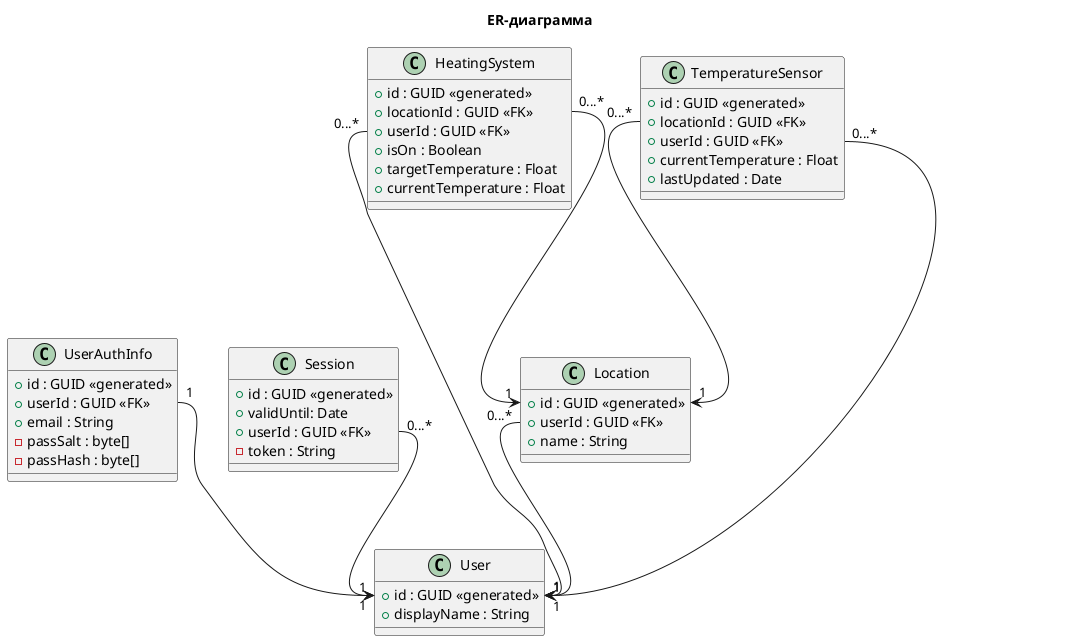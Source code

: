 @startuml

title ER-диаграмма

top to bottom direction

class User {
    +id : GUID <<generated>>
    +displayName : String
}

class UserAuthInfo {
    +id : GUID <<generated>>
    +userId : GUID <<FK>>
    +email : String
    -passSalt : byte[]
    -passHash : byte[]
}

class Session {
    +id : GUID <<generated>>
    +validUntil: Date
    +userId : GUID <<FK>>
    -token : String
}

class Location {
    +id : GUID <<generated>>
    +userId : GUID <<FK>>
    +name : String
}

class HeatingSystem {
    +id : GUID <<generated>>
    +locationId : GUID <<FK>>
    +userId : GUID <<FK>>
    +isOn : Boolean
    +targetTemperature : Float
    +currentTemperature : Float
}

class TemperatureSensor {
    +id : GUID <<generated>>
    +locationId : GUID <<FK>>
    +userId : GUID <<FK>>
    +currentTemperature : Float
    +lastUpdated : Date
}

UserAuthInfo::userId "1" --> "1" User::id
Session::userId "0...*" --> "1" User::id
Location::userId "0...*" --> "1" User::id
HeatingSystem::locationId "0...*" ---> "1" Location::id
HeatingSystem::userId "0...*" --> "1" User::id
TemperatureSensor::locationId "0...*" ---> "1" Location::id
TemperatureSensor::userId "0...*" --> "1" User::id

@enduml